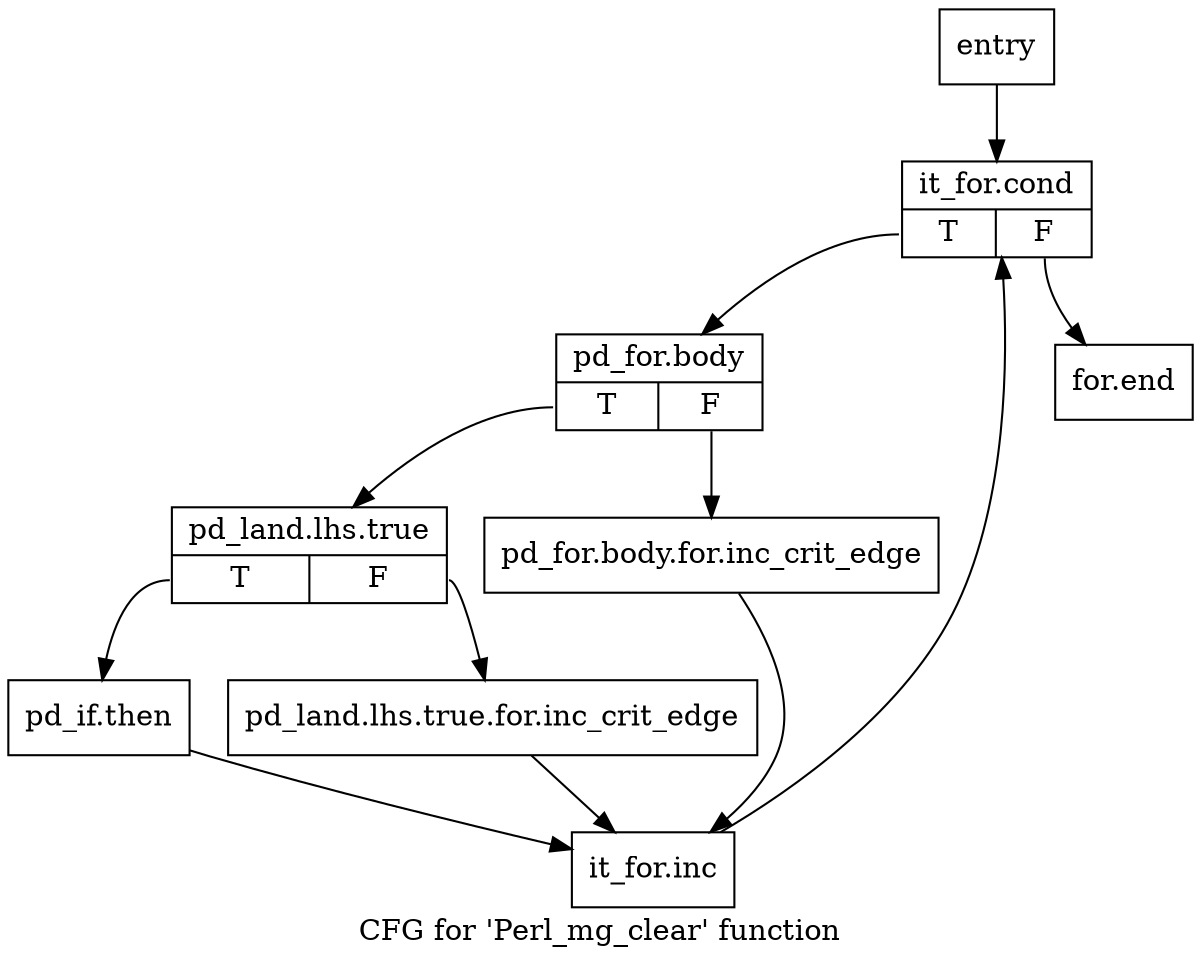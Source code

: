 digraph "CFG for 'Perl_mg_clear' function" {
	label="CFG for 'Perl_mg_clear' function";

	Node0x2667570 [shape=record,label="{entry}"];
	Node0x2667570 -> Node0x26675c0;
	Node0x26675c0 [shape=record,label="{it_for.cond|{<s0>T|<s1>F}}"];
	Node0x26675c0:s0 -> Node0x2667610;
	Node0x26675c0:s1 -> Node0x2667c30;
	Node0x2667610 [shape=record,label="{pd_for.body|{<s0>T|<s1>F}}"];
	Node0x2667610:s0 -> Node0x2667af0;
	Node0x2667610:s1 -> Node0x2667660;
	Node0x2667660 [shape=record,label="{pd_for.body.for.inc_crit_edge}"];
	Node0x2667660 -> Node0x2667be0;
	Node0x2667af0 [shape=record,label="{pd_land.lhs.true|{<s0>T|<s1>F}}"];
	Node0x2667af0:s0 -> Node0x2667b90;
	Node0x2667af0:s1 -> Node0x2667b40;
	Node0x2667b40 [shape=record,label="{pd_land.lhs.true.for.inc_crit_edge}"];
	Node0x2667b40 -> Node0x2667be0;
	Node0x2667b90 [shape=record,label="{pd_if.then}"];
	Node0x2667b90 -> Node0x2667be0;
	Node0x2667be0 [shape=record,label="{it_for.inc}"];
	Node0x2667be0 -> Node0x26675c0;
	Node0x2667c30 [shape=record,label="{for.end}"];
}
